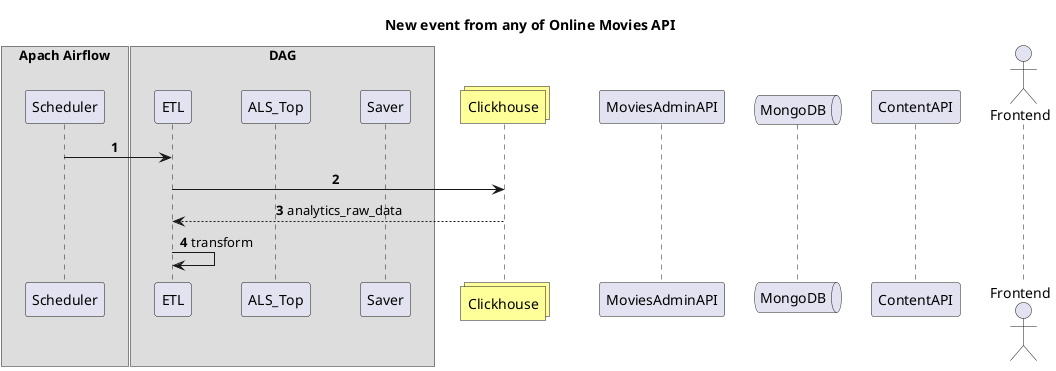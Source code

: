 @startuml
autonumber
skinparam sequence {
	ParticipantPadding 20
	MessageAlign center
	skinparam BoxPadding 20
}

title New event from any of Online Movies API

box Apach Airflow
participant Scheduler as sch order 10
box DAG
participant ETL as etl order 20
participant ALS_Top as als order 30
participant Saver as sv order 35
end box
end box
collections Clickhouse as cl order 40 #FFFF99
participant MoviesAdminAPI as a_api order 41
queue MongoDB as mng order 50
participant ContentAPI as c_api order 60
actor Frontend as frn order 70

sch -> etl
etl -> cl
return analytics_raw_data

etl -> etl: transform

'api_p -> api_n: event
'note left
'name_of_event_source
'name_type_event
'context
'created
'end note
'api_n -> q: NewEvent
'q -> b: NewEvent

'group #ebfafa Build email
'loop #c2f0f0 for message in queue
'q -> b: message
'b -> api_a: get user data
'note left
'user_id,
'name_event: str,
'end note
'return user
'note left
'None if not permissions for this event or inappropriate timezone
'user_email, user_name
'end note
'alt #c2f0f0 user not None
'b -> db: get type_event data (message.name_event)
'return type_event data
'note left
'subject, template
'end note
'b -> b: render email_text
'b -> q: email_message_for_send
'note right
'message.likes_request_date,
'message.review_id,
'email_text
'end note
'end alt
'end loop
'end group
'
'loop #fff2e6 Send email
'q -> s: message
's -> em: message
'em -> s: OK
'note right
'message.review_id,
'likes_request_date
'end note
'end loop

@enduml
